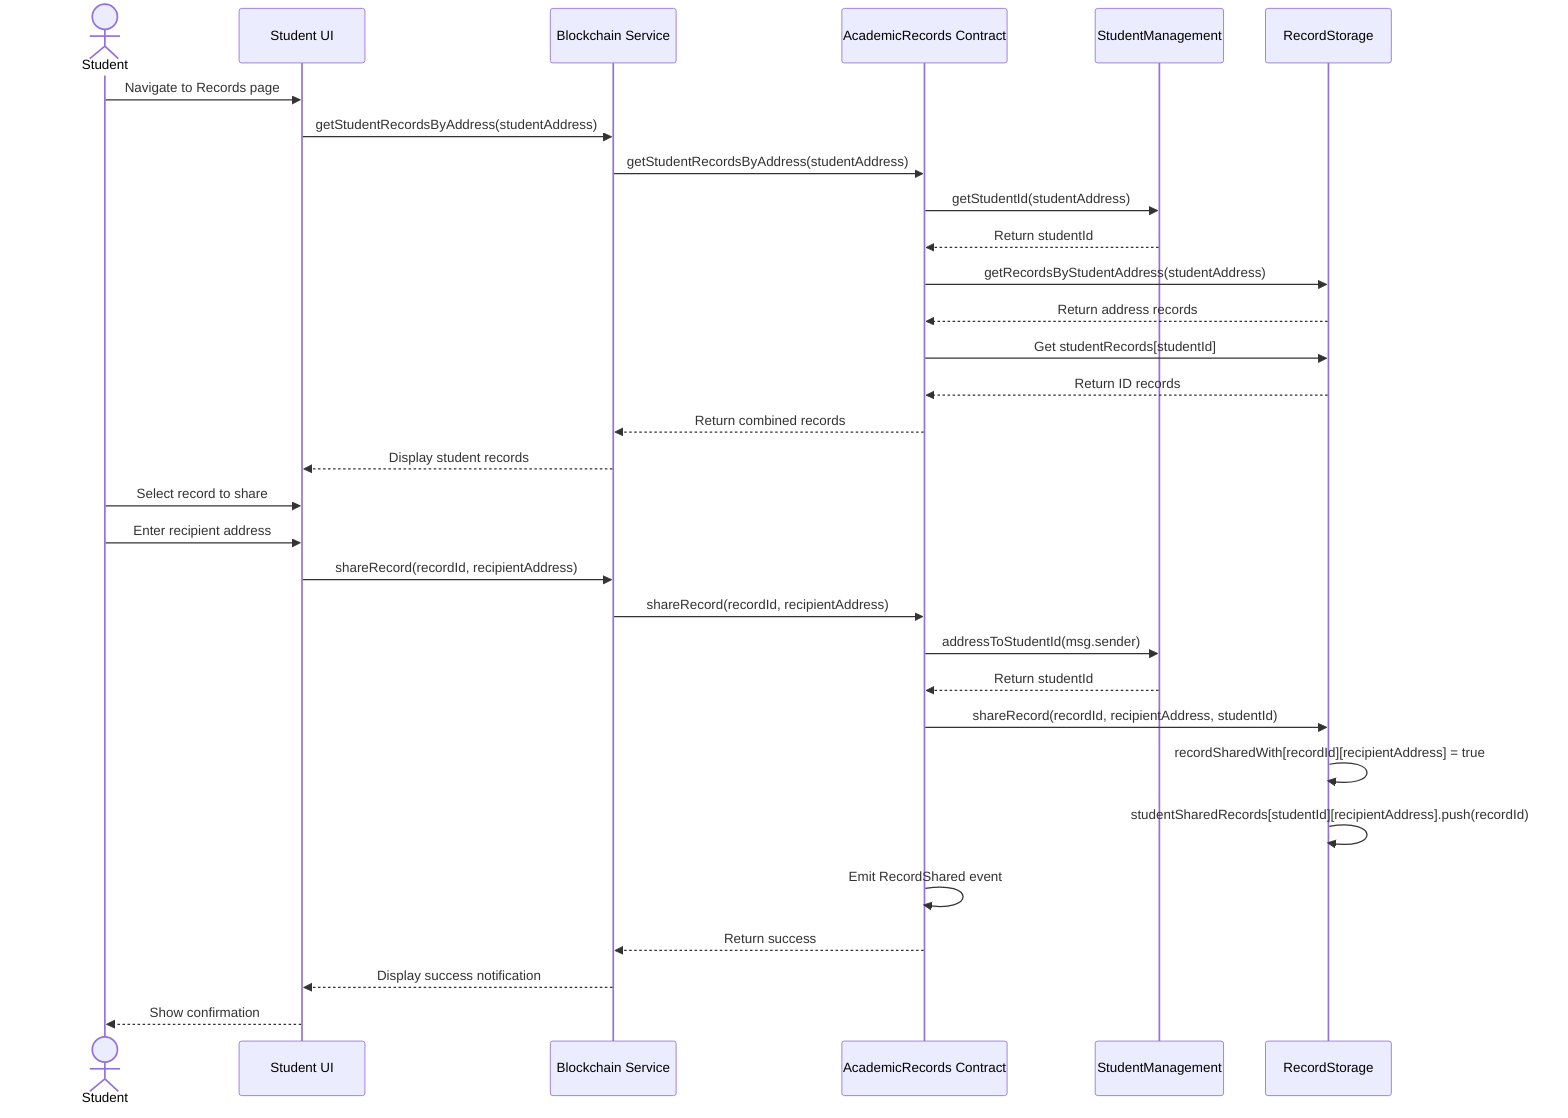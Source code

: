 sequenceDiagram
actor Student
participant UI as Student UI
participant BS as Blockchain Service
participant SC as AcademicRecords Contract
participant SM as StudentManagement
participant RS as RecordStorage

    Student->>UI: Navigate to Records page
    UI->>BS: getStudentRecordsByAddress(studentAddress)
    BS->>SC: getStudentRecordsByAddress(studentAddress)
    SC->>SM: getStudentId(studentAddress)
    SM-->>SC: Return studentId
    SC->>RS: getRecordsByStudentAddress(studentAddress)
    RS-->>SC: Return address records
    SC->>RS: Get studentRecords[studentId]
    RS-->>SC: Return ID records
    SC-->>BS: Return combined records
    BS-->>UI: Display student records

    Student->>UI: Select record to share
    Student->>UI: Enter recipient address
    UI->>BS: shareRecord(recordId, recipientAddress)
    BS->>SC: shareRecord(recordId, recipientAddress)
    SC->>SM: addressToStudentId(msg.sender)
    SM-->>SC: Return studentId
    SC->>RS: shareRecord(recordId, recipientAddress, studentId)
    RS->>RS: recordSharedWith[recordId][recipientAddress] = true
    RS->>RS: studentSharedRecords[studentId][recipientAddress].push(recordId)
    SC->>SC: Emit RecordShared event
    SC-->>BS: Return success
    BS-->>UI: Display success notification
    UI-->>Student: Show confirmation